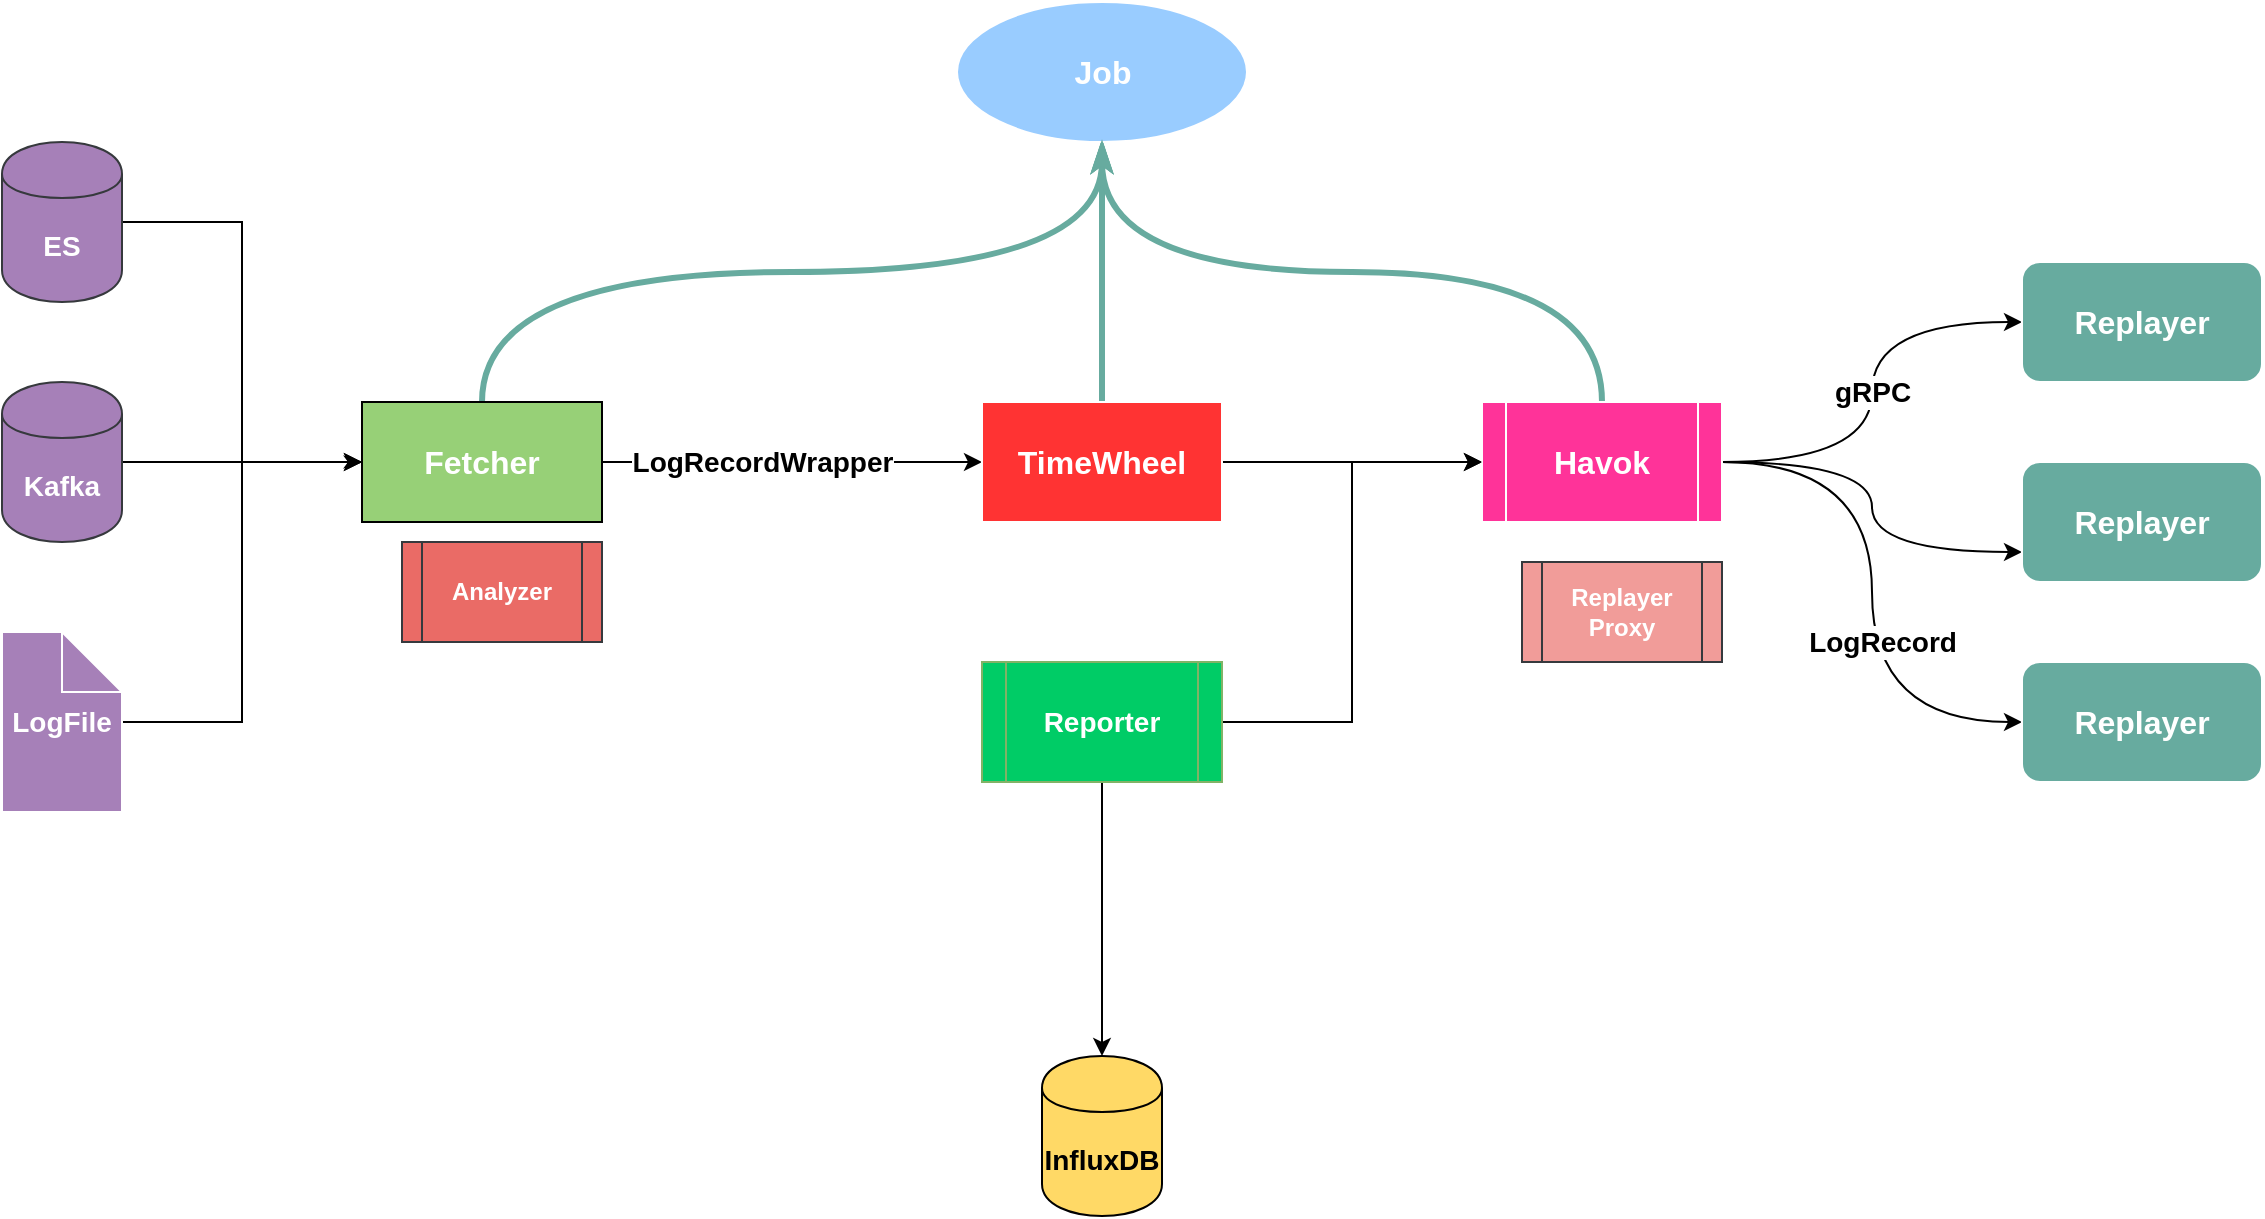 <mxfile version="10.7.9" type="github"><diagram id="HzIVVMN7QpKf9u3zOBdB" name="Page-1"><mxGraphModel dx="1398" dy="795" grid="1" gridSize="10" guides="1" tooltips="1" connect="1" arrows="1" fold="1" page="1" pageScale="1" pageWidth="827" pageHeight="1169" math="0" shadow="0"><root><mxCell id="0"/><mxCell id="1" parent="0"/><mxCell id="UXVuzHSu1_Zt5v7AsA4U-1" style="edgeStyle=orthogonalEdgeStyle;rounded=0;html=1;jettySize=auto;orthogonalLoop=1;" edge="1" parent="1" source="UXVuzHSu1_Zt5v7AsA4U-23" target="UXVuzHSu1_Zt5v7AsA4U-5"><mxGeometry relative="1" as="geometry"/></mxCell><mxCell id="UXVuzHSu1_Zt5v7AsA4U-2" value="&lt;b&gt;&lt;font style=&quot;font-size: 14px&quot;&gt;LogRecordWrapper&lt;/font&gt;&lt;/b&gt;" style="text;html=1;resizable=0;points=[];align=center;verticalAlign=middle;labelBackgroundColor=#ffffff;" vertex="1" connectable="0" parent="UXVuzHSu1_Zt5v7AsA4U-1"><mxGeometry x="-0.116" y="-2" relative="1" as="geometry"><mxPoint x="-4" y="-2" as="offset"/></mxGeometry></mxCell><mxCell id="UXVuzHSu1_Zt5v7AsA4U-3" style="edgeStyle=orthogonalEdgeStyle;rounded=0;html=1;entryX=0;entryY=0.5;jettySize=auto;orthogonalLoop=1;" edge="1" parent="1" source="UXVuzHSu1_Zt5v7AsA4U-5" target="UXVuzHSu1_Zt5v7AsA4U-15"><mxGeometry relative="1" as="geometry"/></mxCell><mxCell id="UXVuzHSu1_Zt5v7AsA4U-4" style="edgeStyle=orthogonalEdgeStyle;curved=1;html=1;endArrow=classicThin;endFill=1;jettySize=auto;orthogonalLoop=1;strokeColor=#67AB9F;strokeWidth=3;entryX=0.5;entryY=1;" edge="1" parent="1" source="UXVuzHSu1_Zt5v7AsA4U-5" target="UXVuzHSu1_Zt5v7AsA4U-20"><mxGeometry relative="1" as="geometry"><mxPoint x="640" y="80" as="targetPoint"/></mxGeometry></mxCell><mxCell id="UXVuzHSu1_Zt5v7AsA4U-5" value="&lt;font style=&quot;font-size: 16px&quot; color=&quot;#ffffff&quot;&gt;&lt;b&gt;TimeWheel&lt;/b&gt;&lt;/font&gt;" style="rounded=0;whiteSpace=wrap;html=1;strokeColor=#FFFFFF;fillColor=#FF3333;" vertex="1" parent="1"><mxGeometry x="580" y="200" width="120" height="60" as="geometry"/></mxCell><mxCell id="UXVuzHSu1_Zt5v7AsA4U-6" style="edgeStyle=orthogonalEdgeStyle;rounded=0;html=1;entryX=0;entryY=0.5;jettySize=auto;orthogonalLoop=1;" edge="1" parent="1" source="UXVuzHSu1_Zt5v7AsA4U-7" target="UXVuzHSu1_Zt5v7AsA4U-23"><mxGeometry relative="1" as="geometry"/></mxCell><mxCell id="UXVuzHSu1_Zt5v7AsA4U-7" value="&lt;font style=&quot;font-size: 14px&quot; color=&quot;#ffffff&quot;&gt;&lt;b&gt;ES&lt;/b&gt;&lt;/font&gt;" style="shape=cylinder;whiteSpace=wrap;html=1;boundedLbl=1;backgroundOutline=1;strokeColor=#36393d;fillColor=#A680B8;" vertex="1" parent="1"><mxGeometry x="90" y="70" width="60" height="80" as="geometry"/></mxCell><mxCell id="UXVuzHSu1_Zt5v7AsA4U-8" style="edgeStyle=orthogonalEdgeStyle;rounded=0;html=1;jettySize=auto;orthogonalLoop=1;" edge="1" parent="1" source="UXVuzHSu1_Zt5v7AsA4U-9" target="UXVuzHSu1_Zt5v7AsA4U-23"><mxGeometry relative="1" as="geometry"/></mxCell><mxCell id="UXVuzHSu1_Zt5v7AsA4U-9" value="&lt;font color=&quot;#ffffff&quot;&gt;&lt;span style=&quot;font-size: 14px&quot;&gt;&lt;b&gt;Kafka&lt;/b&gt;&lt;/span&gt;&lt;/font&gt;" style="shape=cylinder;whiteSpace=wrap;html=1;boundedLbl=1;backgroundOutline=1;strokeColor=#36393d;fillColor=#A680B8;" vertex="1" parent="1"><mxGeometry x="90" y="190" width="60" height="80" as="geometry"/></mxCell><mxCell id="UXVuzHSu1_Zt5v7AsA4U-10" value="&lt;b&gt;&lt;font style=&quot;font-size: 14px&quot;&gt;gRPC&lt;/font&gt;&lt;/b&gt;" style="edgeStyle=orthogonalEdgeStyle;rounded=0;html=1;entryX=0;entryY=0.5;jettySize=auto;orthogonalLoop=1;curved=1;" edge="1" parent="1" source="UXVuzHSu1_Zt5v7AsA4U-15" target="UXVuzHSu1_Zt5v7AsA4U-16"><mxGeometry relative="1" as="geometry"/></mxCell><mxCell id="UXVuzHSu1_Zt5v7AsA4U-11" style="edgeStyle=orthogonalEdgeStyle;curved=1;rounded=0;html=1;entryX=0;entryY=0.75;jettySize=auto;orthogonalLoop=1;" edge="1" parent="1" source="UXVuzHSu1_Zt5v7AsA4U-15" target="UXVuzHSu1_Zt5v7AsA4U-18"><mxGeometry relative="1" as="geometry"/></mxCell><mxCell id="UXVuzHSu1_Zt5v7AsA4U-12" style="edgeStyle=orthogonalEdgeStyle;curved=1;rounded=0;html=1;entryX=0;entryY=0.5;jettySize=auto;orthogonalLoop=1;" edge="1" parent="1" source="UXVuzHSu1_Zt5v7AsA4U-15" target="UXVuzHSu1_Zt5v7AsA4U-17"><mxGeometry relative="1" as="geometry"/></mxCell><mxCell id="UXVuzHSu1_Zt5v7AsA4U-13" value="&lt;b&gt;&lt;font style=&quot;font-size: 14px&quot;&gt;LogRecord&lt;/font&gt;&lt;/b&gt;" style="text;html=1;resizable=0;points=[];align=center;verticalAlign=middle;labelBackgroundColor=#ffffff;" vertex="1" connectable="0" parent="UXVuzHSu1_Zt5v7AsA4U-12"><mxGeometry x="0.179" y="5" relative="1" as="geometry"><mxPoint as="offset"/></mxGeometry></mxCell><mxCell id="UXVuzHSu1_Zt5v7AsA4U-14" style="edgeStyle=orthogonalEdgeStyle;curved=1;html=1;entryX=0.5;entryY=1;endArrow=classicThin;endFill=1;jettySize=auto;orthogonalLoop=1;strokeColor=#67AB9F;strokeWidth=3;exitX=0.5;exitY=0;" edge="1" parent="1" source="UXVuzHSu1_Zt5v7AsA4U-15" target="UXVuzHSu1_Zt5v7AsA4U-20"><mxGeometry relative="1" as="geometry"/></mxCell><mxCell id="UXVuzHSu1_Zt5v7AsA4U-15" value="&lt;font style=&quot;font-size: 16px&quot; color=&quot;#ffffff&quot;&gt;&lt;b&gt;Havok&lt;/b&gt;&lt;/font&gt;" style="shape=process;whiteSpace=wrap;html=1;backgroundOutline=1;strokeColor=#FFFFFF;fillColor=#FF3399;" vertex="1" parent="1"><mxGeometry x="830" y="200" width="120" height="60" as="geometry"/></mxCell><mxCell id="UXVuzHSu1_Zt5v7AsA4U-16" value="&lt;font color=&quot;#ffffff&quot; style=&quot;font-size: 16px&quot;&gt;&lt;b&gt;Replayer&lt;/b&gt;&lt;/font&gt;" style="rounded=1;whiteSpace=wrap;html=1;strokeColor=#FFFFFF;fillColor=#67AB9F;" vertex="1" parent="1"><mxGeometry x="1100" y="130" width="120" height="60" as="geometry"/></mxCell><mxCell id="UXVuzHSu1_Zt5v7AsA4U-17" value="&lt;font color=&quot;#ffffff&quot; style=&quot;font-size: 16px&quot;&gt;&lt;b&gt;Replayer&lt;/b&gt;&lt;/font&gt;" style="rounded=1;whiteSpace=wrap;html=1;strokeColor=#FFFFFF;fillColor=#67AB9F;" vertex="1" parent="1"><mxGeometry x="1100" y="330" width="120" height="60" as="geometry"/></mxCell><mxCell id="UXVuzHSu1_Zt5v7AsA4U-18" value="&lt;font color=&quot;#ffffff&quot; style=&quot;font-size: 16px&quot;&gt;&lt;b&gt;Replayer&lt;/b&gt;&lt;/font&gt;" style="rounded=1;whiteSpace=wrap;html=1;strokeColor=#FFFFFF;fillColor=#67AB9F;" vertex="1" parent="1"><mxGeometry x="1100" y="230" width="120" height="60" as="geometry"/></mxCell><mxCell id="UXVuzHSu1_Zt5v7AsA4U-19" value="&lt;font color=&quot;#ffffff&quot;&gt;&lt;b&gt;Replayer Proxy&lt;/b&gt;&lt;/font&gt;" style="shape=process;whiteSpace=wrap;html=1;backgroundOutline=1;fillColor=#F19C99;strokeColor=#36393d;" vertex="1" parent="1"><mxGeometry x="850" y="280" width="100" height="50" as="geometry"/></mxCell><mxCell id="UXVuzHSu1_Zt5v7AsA4U-20" value="&lt;font style=&quot;font-size: 16px&quot; color=&quot;#ffffff&quot;&gt;&lt;b&gt;Job&lt;/b&gt;&lt;/font&gt;" style="ellipse;whiteSpace=wrap;html=1;strokeColor=#FFFFFF;fillColor=#99CCFF;gradientColor=none;" vertex="1" parent="1"><mxGeometry x="567.5" width="145" height="70" as="geometry"/></mxCell><mxCell id="UXVuzHSu1_Zt5v7AsA4U-21" style="edgeStyle=orthogonalEdgeStyle;curved=1;html=1;endArrow=classicThin;endFill=1;jettySize=auto;orthogonalLoop=1;strokeColor=#67AB9F;strokeWidth=3;exitX=0.5;exitY=0;" edge="1" parent="1" source="UXVuzHSu1_Zt5v7AsA4U-23" target="UXVuzHSu1_Zt5v7AsA4U-20"><mxGeometry relative="1" as="geometry"/></mxCell><mxCell id="UXVuzHSu1_Zt5v7AsA4U-22" value="" style="group" vertex="1" connectable="0" parent="1"><mxGeometry x="270" y="200" width="120" height="120" as="geometry"/></mxCell><mxCell id="UXVuzHSu1_Zt5v7AsA4U-23" value="&lt;font color=&quot;#ffffff&quot; style=&quot;font-size: 16px&quot;&gt;&lt;b&gt;Fetcher&lt;/b&gt;&lt;/font&gt;" style="rounded=0;whiteSpace=wrap;html=1;fillColor=#97D077;" vertex="1" parent="UXVuzHSu1_Zt5v7AsA4U-22"><mxGeometry width="120" height="60" as="geometry"/></mxCell><mxCell id="UXVuzHSu1_Zt5v7AsA4U-24" value="&lt;font color=&quot;#ffffff&quot;&gt;&lt;b&gt;Analyzer&lt;/b&gt;&lt;/font&gt;" style="shape=process;whiteSpace=wrap;html=1;backgroundOutline=1;fillColor=#EA6B66;strokeColor=#36393d;" vertex="1" parent="UXVuzHSu1_Zt5v7AsA4U-22"><mxGeometry x="20" y="70" width="100" height="50" as="geometry"/></mxCell><mxCell id="UXVuzHSu1_Zt5v7AsA4U-25" style="html=1;entryX=0;entryY=0.5;endArrow=classicThin;endFill=1;jettySize=auto;orthogonalLoop=1;strokeColor=#000000;strokeWidth=1;edgeStyle=orthogonalEdgeStyle;rounded=0;" edge="1" parent="1" source="UXVuzHSu1_Zt5v7AsA4U-26" target="UXVuzHSu1_Zt5v7AsA4U-23"><mxGeometry relative="1" as="geometry"/></mxCell><mxCell id="UXVuzHSu1_Zt5v7AsA4U-26" value="&lt;font style=&quot;font-size: 14px&quot; color=&quot;#ffffff&quot;&gt;&lt;b&gt;LogFile&lt;/b&gt;&lt;/font&gt;" style="shape=note;whiteSpace=wrap;html=1;backgroundOutline=1;strokeColor=#FFFFFF;fillColor=#A680B8;gradientColor=none;" vertex="1" parent="1"><mxGeometry x="90" y="315" width="60" height="90" as="geometry"/></mxCell><mxCell id="UXVuzHSu1_Zt5v7AsA4U-27" style="edgeStyle=orthogonalEdgeStyle;rounded=0;html=1;entryX=0;entryY=0.5;jettySize=auto;orthogonalLoop=1;" edge="1" parent="1" source="UXVuzHSu1_Zt5v7AsA4U-29" target="UXVuzHSu1_Zt5v7AsA4U-15"><mxGeometry relative="1" as="geometry"/></mxCell><mxCell id="UXVuzHSu1_Zt5v7AsA4U-28" style="edgeStyle=orthogonalEdgeStyle;rounded=0;html=1;entryX=0.5;entryY=0;jettySize=auto;orthogonalLoop=1;" edge="1" parent="1" source="UXVuzHSu1_Zt5v7AsA4U-29" target="UXVuzHSu1_Zt5v7AsA4U-30"><mxGeometry relative="1" as="geometry"/></mxCell><mxCell id="UXVuzHSu1_Zt5v7AsA4U-29" value="&lt;font style=&quot;font-size: 14px&quot; color=&quot;#ffffff&quot;&gt;&lt;b&gt;Reporter&lt;/b&gt;&lt;/font&gt;" style="shape=process;whiteSpace=wrap;html=1;backgroundOutline=1;fillColor=#00CC66;strokeColor=#82b366;" vertex="1" parent="1"><mxGeometry x="580" y="330" width="120" height="60" as="geometry"/></mxCell><mxCell id="UXVuzHSu1_Zt5v7AsA4U-30" value="&lt;font style=&quot;font-size: 14px&quot;&gt;&lt;b&gt;InfluxDB&lt;/b&gt;&lt;/font&gt;" style="shape=cylinder;whiteSpace=wrap;html=1;boundedLbl=1;backgroundOutline=1;fillColor=#FFD966;" vertex="1" parent="1"><mxGeometry x="610" y="527" width="60" height="80" as="geometry"/></mxCell></root></mxGraphModel></diagram></mxfile>